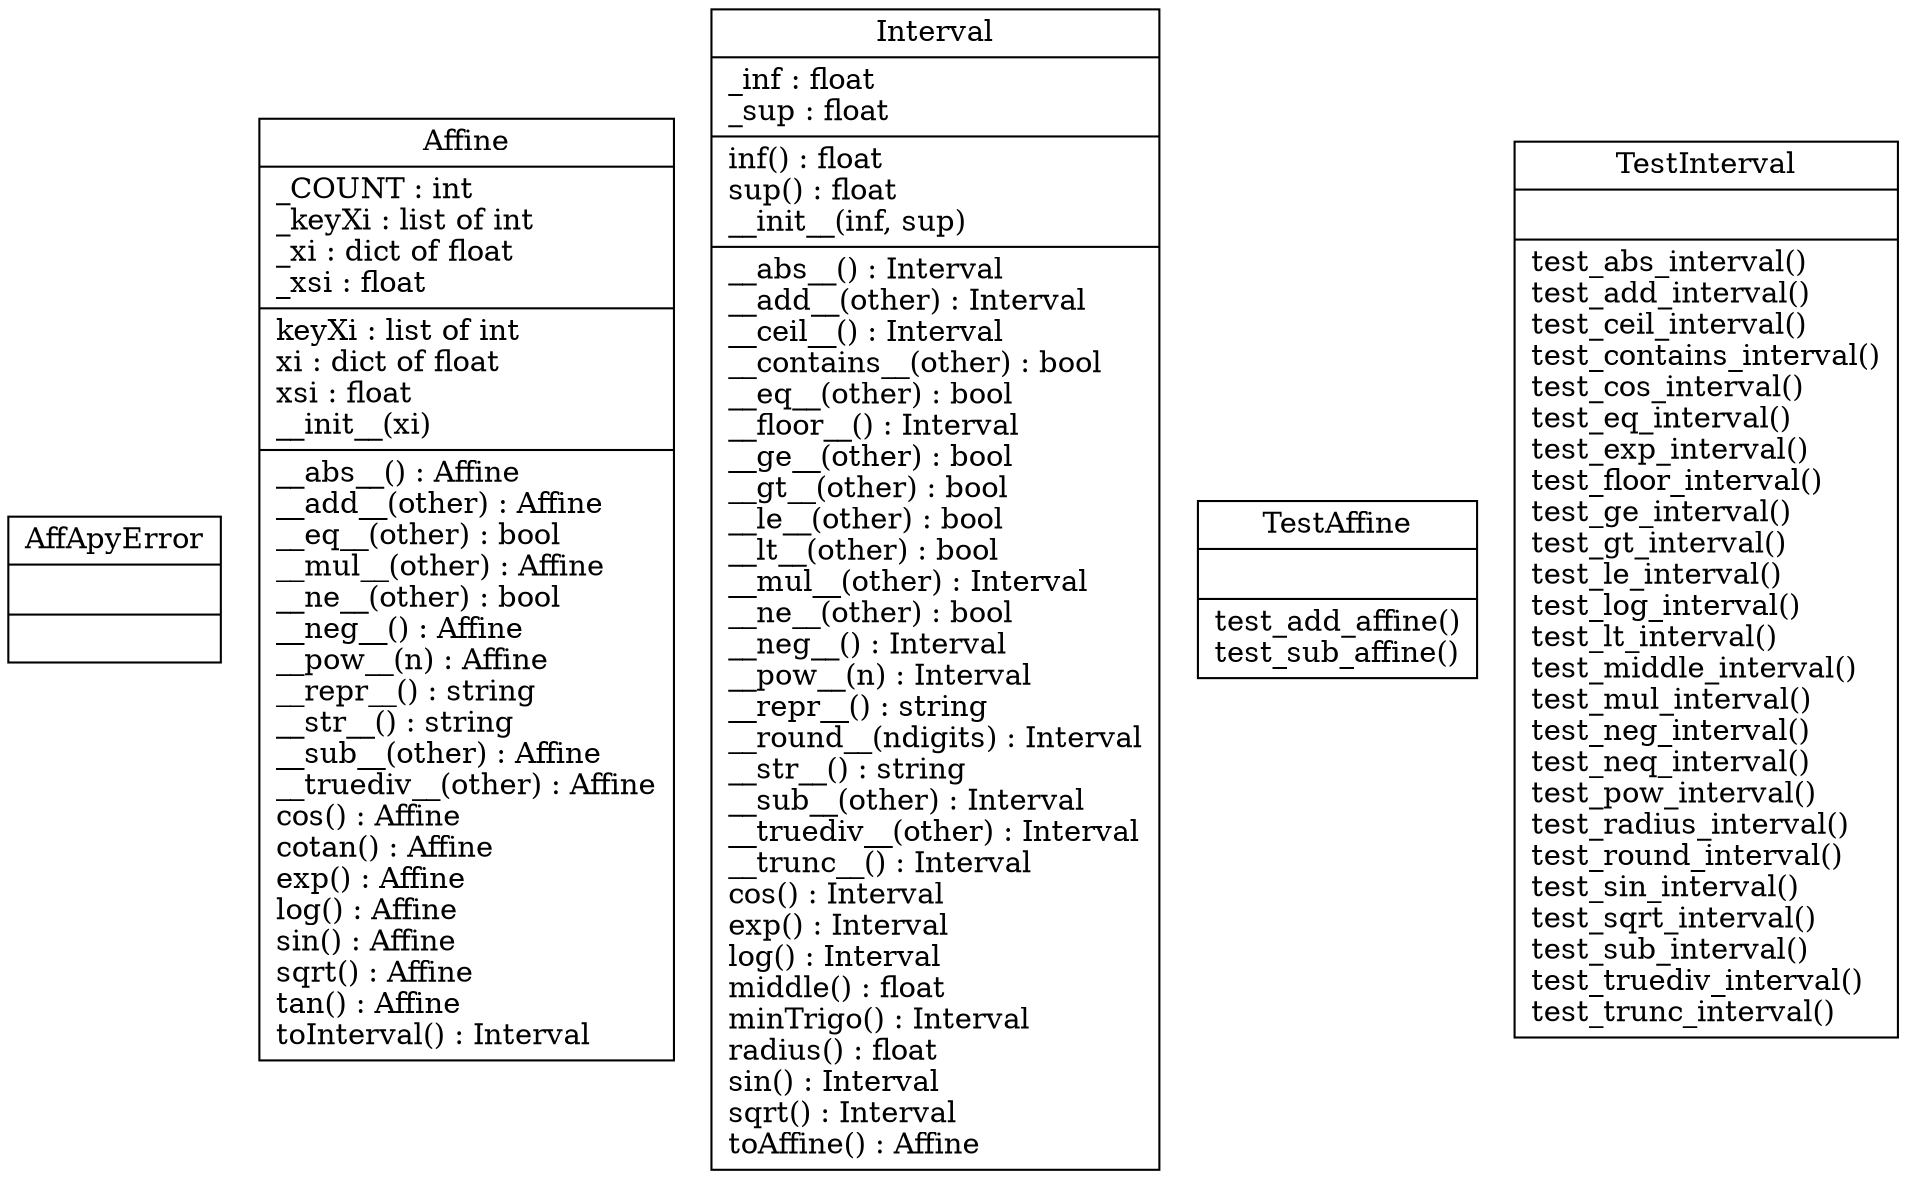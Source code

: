 digraph "classes_AffApy_UML_Diagram" {
charset="utf-8"
rankdir=BT
"0" [label="{AffApyError|
		\l|
	}", shape="record"];

"1" [label="{Affine|
		_COUNT : int\l_keyXi : list of int\l_xi : dict of float\l_xsi : float\l|
		keyXi : list of int\lxi : dict of float\lxsi : float\l__init__(xi)\l|
		__abs__() : Affine\l__add__(other) : Affine\l__eq__(other) : bool\l__mul__(other) : Affine\l__ne__(other) : bool\l__neg__() : Affine\l__pow__(n) : Affine\l__repr__() : string\l__str__() : string\l__sub__(other) : Affine\l__truediv__(other) : Affine\lcos() : Affine\lcotan() : Affine\lexp() : Affine\llog() : Affine\lsin() : Affine\lsqrt() : Affine\ltan() : Affine\ltoInterval() : Interval\l
	}", shape="record"];

"2" [label="{
		Interval|
		_inf : float\l_sup : float\l|
		inf() : float\lsup() : float\l__init__(inf, sup)\l|
		__abs__() : Interval\l__add__(other) : Interval\l__ceil__() : Interval\l__contains__(other) : bool\l__eq__(other) : bool\l__floor__() : Interval\l__ge__(other) : bool\l__gt__(other) : bool\l__le__(other) : bool\l__lt__(other) : bool\l__mul__(other) : Interval\l__ne__(other) : bool\l__neg__() : Interval\l__pow__(n) : Interval\l__repr__() : string\l__round__(ndigits) : Interval\l__str__() : string\l__sub__(other) : Interval\l__truediv__(other) : Interval\l__trunc__() : Interval\lcos() : Interval\lexp() : Interval\llog() : Interval\lmiddle() : float\lminTrigo() : Interval\lradius() : float\lsin() : Interval\lsqrt() : Interval\ltoAffine() : Affine\l
	}", shape="record"];

"3" [label="{TestAffine|
		\l|
		test_add_affine()\ltest_sub_affine()\l
	}", shape="record"];

"4" [label="{TestInterval|
		\l|
		test_abs_interval()\ltest_add_interval()\ltest_ceil_interval()\ltest_contains_interval()\ltest_cos_interval()\ltest_eq_interval()\ltest_exp_interval()\ltest_floor_interval()\ltest_ge_interval()\ltest_gt_interval()\ltest_le_interval()\ltest_log_interval()\ltest_lt_interval()\ltest_middle_interval()\ltest_mul_interval()\ltest_neg_interval()\ltest_neq_interval()\ltest_pow_interval()\ltest_radius_interval()\ltest_round_interval()\ltest_sin_interval()\ltest_sqrt_interval()\ltest_sub_interval()\ltest_truediv_interval()\ltest_trunc_interval()\l
	}", shape="record"];
}
